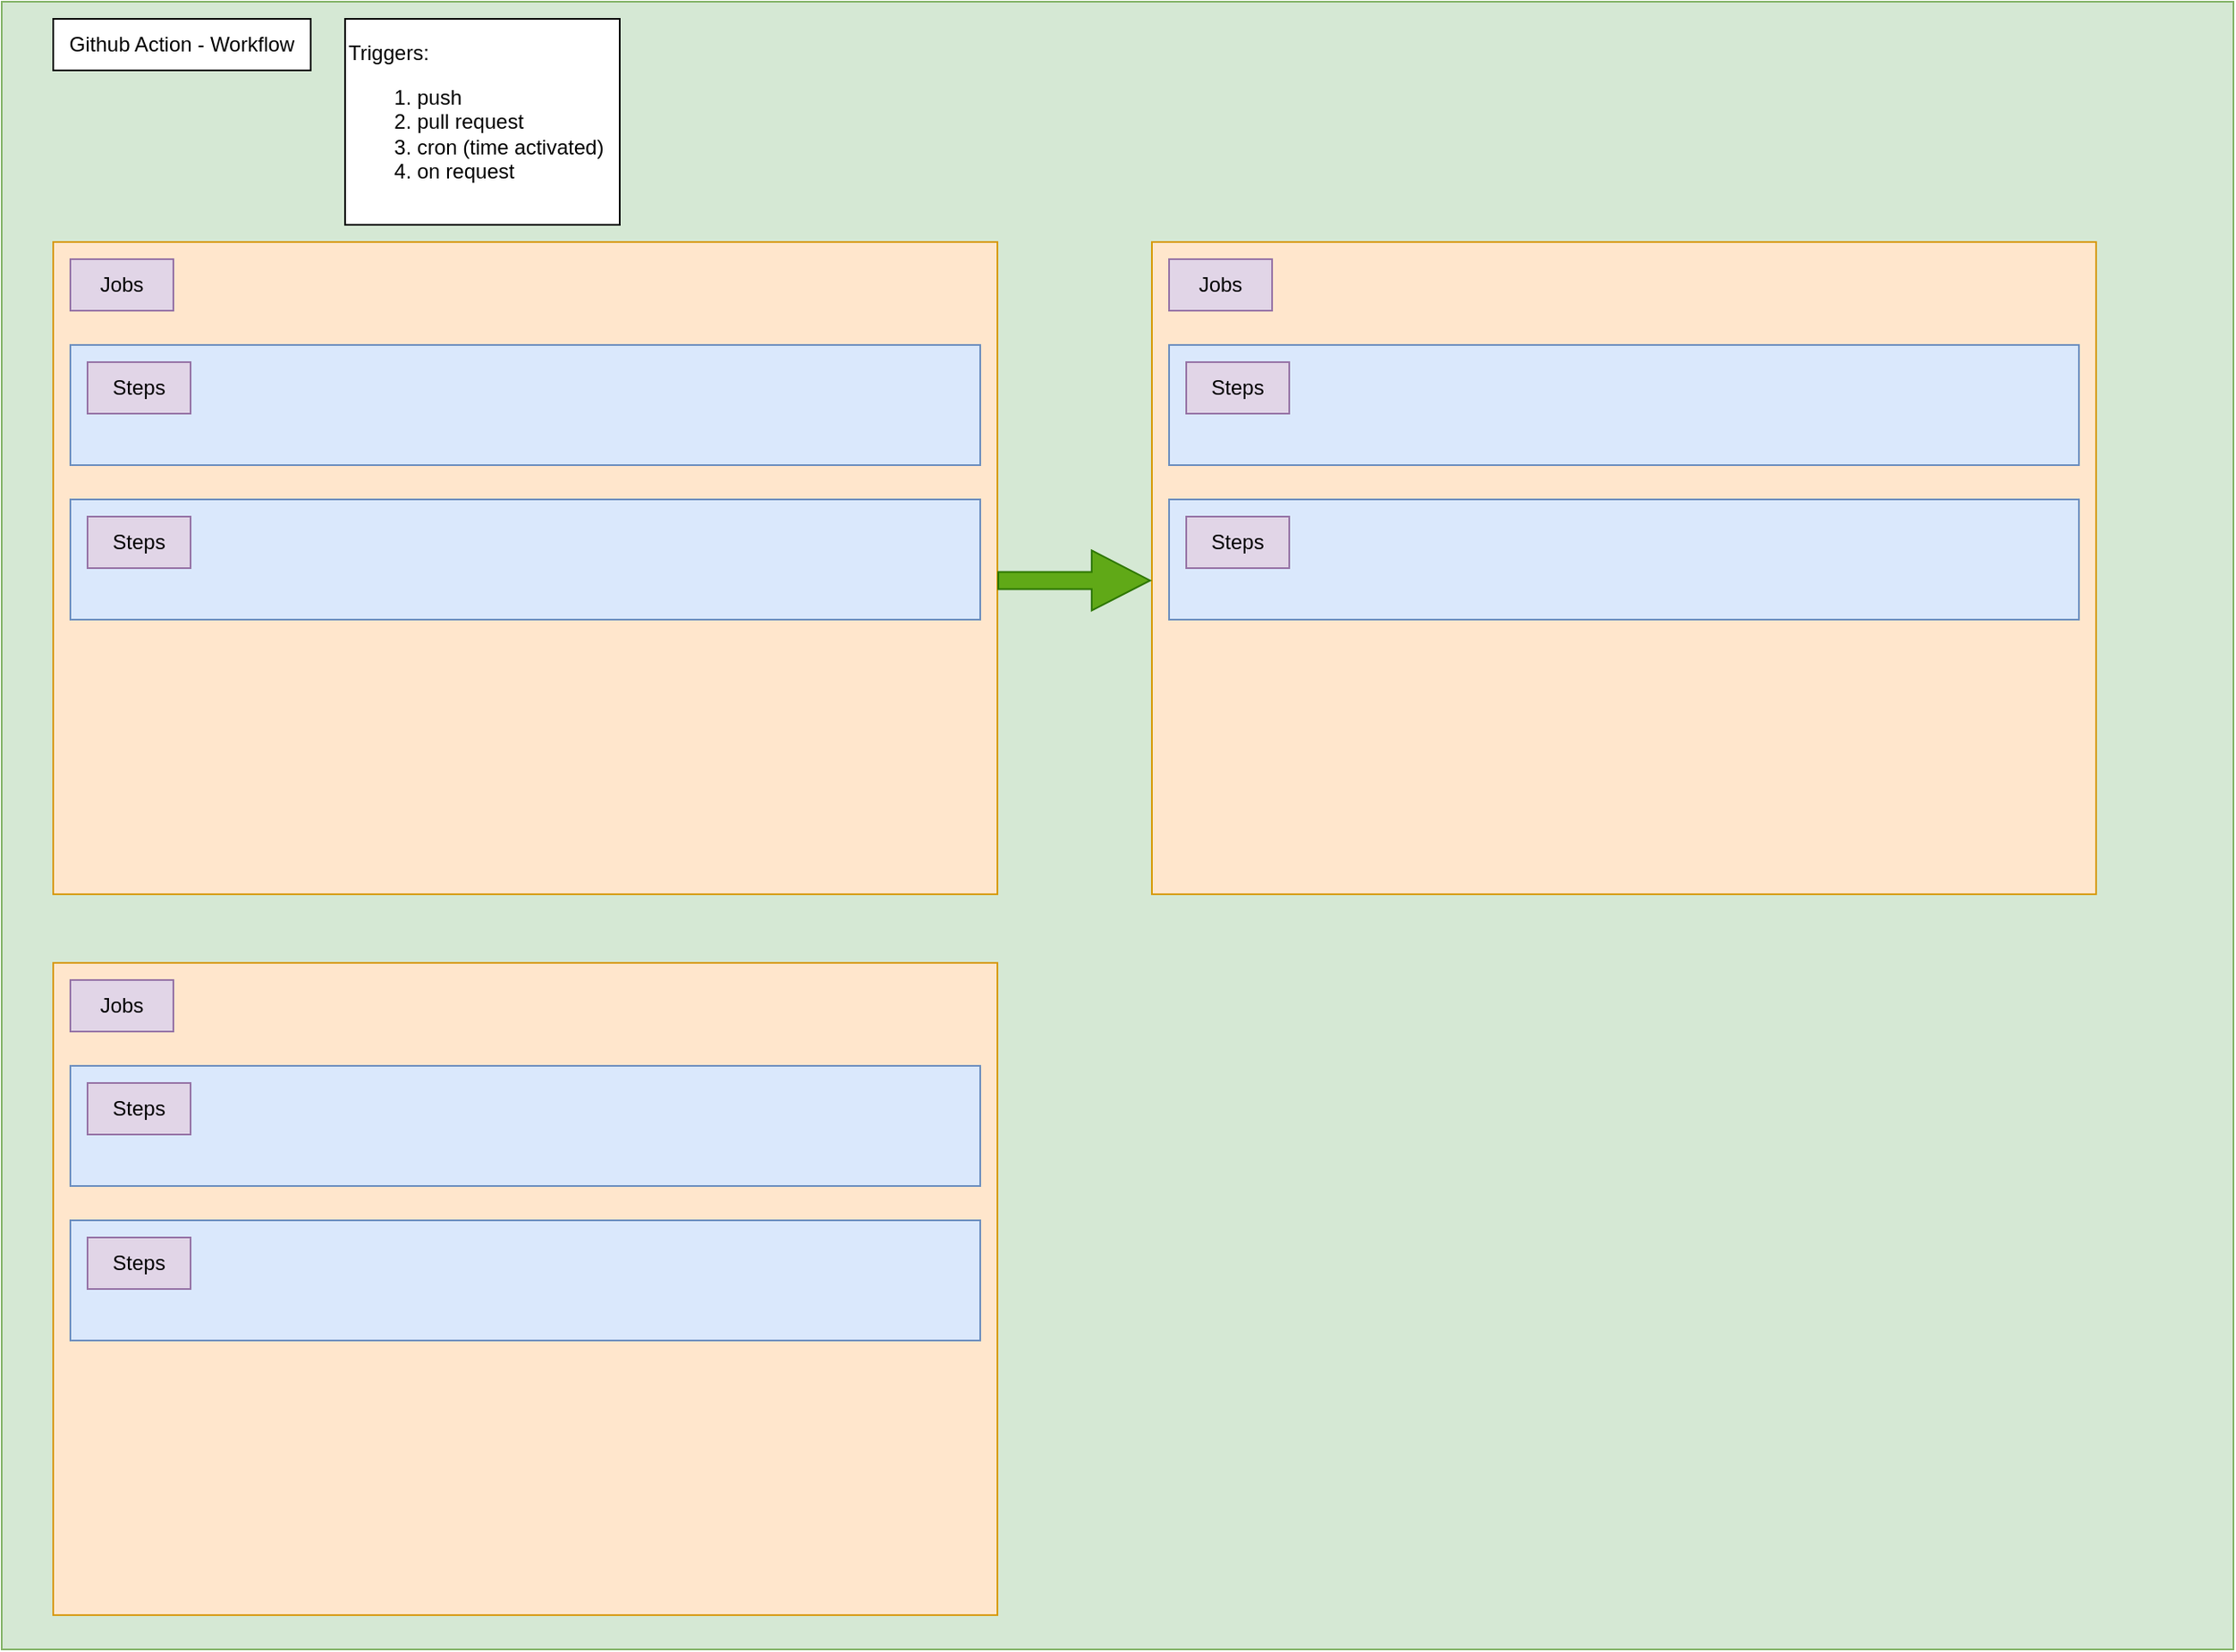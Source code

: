 <mxfile version="21.7.5" type="device">
  <diagram name="Page-1" id="82e54ff1-d628-8f03-85c4-9753963a91cd">
    <mxGraphModel dx="3174" dy="2046" grid="1" gridSize="10" guides="1" tooltips="1" connect="1" arrows="1" fold="1" page="1" pageScale="1" pageWidth="1100" pageHeight="850" background="none" math="0" shadow="0">
      <root>
        <mxCell id="0" />
        <mxCell id="1" parent="0" />
        <mxCell id="MzmRAfiHSBgjfr6BDJmv-1" value="" style="rounded=0;whiteSpace=wrap;html=1;fillColor=#d5e8d4;strokeColor=#82b366;" vertex="1" parent="1">
          <mxGeometry x="-10" y="-80" width="1300" height="960" as="geometry" />
        </mxCell>
        <mxCell id="MzmRAfiHSBgjfr6BDJmv-2" value="" style="rounded=0;whiteSpace=wrap;html=1;fillColor=#ffe6cc;strokeColor=#d79b00;" vertex="1" parent="1">
          <mxGeometry x="20" y="60" width="550" height="380" as="geometry" />
        </mxCell>
        <mxCell id="MzmRAfiHSBgjfr6BDJmv-3" value="" style="rounded=0;whiteSpace=wrap;html=1;fillColor=#dae8fc;strokeColor=#6c8ebf;" vertex="1" parent="1">
          <mxGeometry x="30" y="120" width="530" height="70" as="geometry" />
        </mxCell>
        <mxCell id="MzmRAfiHSBgjfr6BDJmv-4" value="" style="rounded=0;whiteSpace=wrap;html=1;fillColor=#dae8fc;strokeColor=#6c8ebf;" vertex="1" parent="1">
          <mxGeometry x="30" y="210" width="530" height="70" as="geometry" />
        </mxCell>
        <mxCell id="MzmRAfiHSBgjfr6BDJmv-5" value="Github Action - Workflow" style="rounded=0;whiteSpace=wrap;html=1;" vertex="1" parent="1">
          <mxGeometry x="20" y="-70" width="150" height="30" as="geometry" />
        </mxCell>
        <mxCell id="MzmRAfiHSBgjfr6BDJmv-6" value="" style="rounded=0;whiteSpace=wrap;html=1;fillColor=#ffe6cc;strokeColor=#d79b00;" vertex="1" parent="1">
          <mxGeometry x="20" y="480" width="550" height="380" as="geometry" />
        </mxCell>
        <mxCell id="MzmRAfiHSBgjfr6BDJmv-7" value="" style="rounded=0;whiteSpace=wrap;html=1;fillColor=#dae8fc;strokeColor=#6c8ebf;" vertex="1" parent="1">
          <mxGeometry x="30" y="540" width="530" height="70" as="geometry" />
        </mxCell>
        <mxCell id="MzmRAfiHSBgjfr6BDJmv-8" value="" style="rounded=0;whiteSpace=wrap;html=1;fillColor=#dae8fc;strokeColor=#6c8ebf;" vertex="1" parent="1">
          <mxGeometry x="30" y="630" width="530" height="70" as="geometry" />
        </mxCell>
        <mxCell id="MzmRAfiHSBgjfr6BDJmv-9" value="" style="rounded=0;whiteSpace=wrap;html=1;fillColor=#ffe6cc;strokeColor=#d79b00;" vertex="1" parent="1">
          <mxGeometry x="660" y="60" width="550" height="380" as="geometry" />
        </mxCell>
        <mxCell id="MzmRAfiHSBgjfr6BDJmv-10" value="" style="rounded=0;whiteSpace=wrap;html=1;fillColor=#dae8fc;strokeColor=#6c8ebf;" vertex="1" parent="1">
          <mxGeometry x="670" y="120" width="530" height="70" as="geometry" />
        </mxCell>
        <mxCell id="MzmRAfiHSBgjfr6BDJmv-11" value="" style="rounded=0;whiteSpace=wrap;html=1;fillColor=#dae8fc;strokeColor=#6c8ebf;" vertex="1" parent="1">
          <mxGeometry x="670" y="210" width="530" height="70" as="geometry" />
        </mxCell>
        <mxCell id="MzmRAfiHSBgjfr6BDJmv-12" value="Jobs" style="rounded=0;whiteSpace=wrap;html=1;fillColor=#e1d5e7;strokeColor=#9673a6;" vertex="1" parent="1">
          <mxGeometry x="30" y="70" width="60" height="30" as="geometry" />
        </mxCell>
        <mxCell id="MzmRAfiHSBgjfr6BDJmv-13" value="Jobs" style="rounded=0;whiteSpace=wrap;html=1;fillColor=#e1d5e7;strokeColor=#9673a6;" vertex="1" parent="1">
          <mxGeometry x="30" y="490" width="60" height="30" as="geometry" />
        </mxCell>
        <mxCell id="MzmRAfiHSBgjfr6BDJmv-14" value="Jobs" style="rounded=0;whiteSpace=wrap;html=1;fillColor=#e1d5e7;strokeColor=#9673a6;" vertex="1" parent="1">
          <mxGeometry x="670" y="70" width="60" height="30" as="geometry" />
        </mxCell>
        <mxCell id="MzmRAfiHSBgjfr6BDJmv-15" value="&lt;div style=&quot;&quot;&gt;&lt;span style=&quot;background-color: initial;&quot;&gt;Triggers:&lt;/span&gt;&lt;br&gt;&lt;ol&gt;&lt;li style=&quot;&quot;&gt;&lt;span style=&quot;background-color: initial;&quot;&gt;push&amp;nbsp;&lt;/span&gt;&lt;/li&gt;&lt;li style=&quot;&quot;&gt;&lt;span style=&quot;background-color: initial;&quot;&gt;pull request&lt;/span&gt;&lt;/li&gt;&lt;li style=&quot;&quot;&gt;cron (time activated)&lt;/li&gt;&lt;li style=&quot;&quot;&gt;on request&lt;/li&gt;&lt;/ol&gt;&lt;/div&gt;" style="rounded=0;whiteSpace=wrap;html=1;align=left;" vertex="1" parent="1">
          <mxGeometry x="190" y="-70" width="160" height="120" as="geometry" />
        </mxCell>
        <mxCell id="MzmRAfiHSBgjfr6BDJmv-16" value="" style="shape=flexArrow;endArrow=classic;html=1;rounded=0;entryX=-0.001;entryY=0.519;entryDx=0;entryDy=0;entryPerimeter=0;exitX=1;exitY=0.519;exitDx=0;exitDy=0;exitPerimeter=0;endWidth=24;endSize=11.006;fillColor=#60a917;strokeColor=#2D7600;" edge="1" parent="1" source="MzmRAfiHSBgjfr6BDJmv-2" target="MzmRAfiHSBgjfr6BDJmv-9">
          <mxGeometry width="50" height="50" relative="1" as="geometry">
            <mxPoint x="580" y="280" as="sourcePoint" />
            <mxPoint x="630" y="230" as="targetPoint" />
          </mxGeometry>
        </mxCell>
        <mxCell id="MzmRAfiHSBgjfr6BDJmv-17" value="Steps" style="rounded=0;whiteSpace=wrap;html=1;fillColor=#e1d5e7;strokeColor=#9673a6;" vertex="1" parent="1">
          <mxGeometry x="40" y="130" width="60" height="30" as="geometry" />
        </mxCell>
        <mxCell id="MzmRAfiHSBgjfr6BDJmv-18" value="Steps" style="rounded=0;whiteSpace=wrap;html=1;fillColor=#e1d5e7;strokeColor=#9673a6;" vertex="1" parent="1">
          <mxGeometry x="40" y="220" width="60" height="30" as="geometry" />
        </mxCell>
        <mxCell id="MzmRAfiHSBgjfr6BDJmv-19" value="Steps" style="rounded=0;whiteSpace=wrap;html=1;fillColor=#e1d5e7;strokeColor=#9673a6;" vertex="1" parent="1">
          <mxGeometry x="40" y="550" width="60" height="30" as="geometry" />
        </mxCell>
        <mxCell id="MzmRAfiHSBgjfr6BDJmv-20" value="Steps" style="rounded=0;whiteSpace=wrap;html=1;fillColor=#e1d5e7;strokeColor=#9673a6;" vertex="1" parent="1">
          <mxGeometry x="40" y="640" width="60" height="30" as="geometry" />
        </mxCell>
        <mxCell id="MzmRAfiHSBgjfr6BDJmv-21" value="Steps" style="rounded=0;whiteSpace=wrap;html=1;fillColor=#e1d5e7;strokeColor=#9673a6;" vertex="1" parent="1">
          <mxGeometry x="680" y="130" width="60" height="30" as="geometry" />
        </mxCell>
        <mxCell id="MzmRAfiHSBgjfr6BDJmv-22" value="Steps" style="rounded=0;whiteSpace=wrap;html=1;fillColor=#e1d5e7;strokeColor=#9673a6;" vertex="1" parent="1">
          <mxGeometry x="680" y="220" width="60" height="30" as="geometry" />
        </mxCell>
      </root>
    </mxGraphModel>
  </diagram>
</mxfile>
